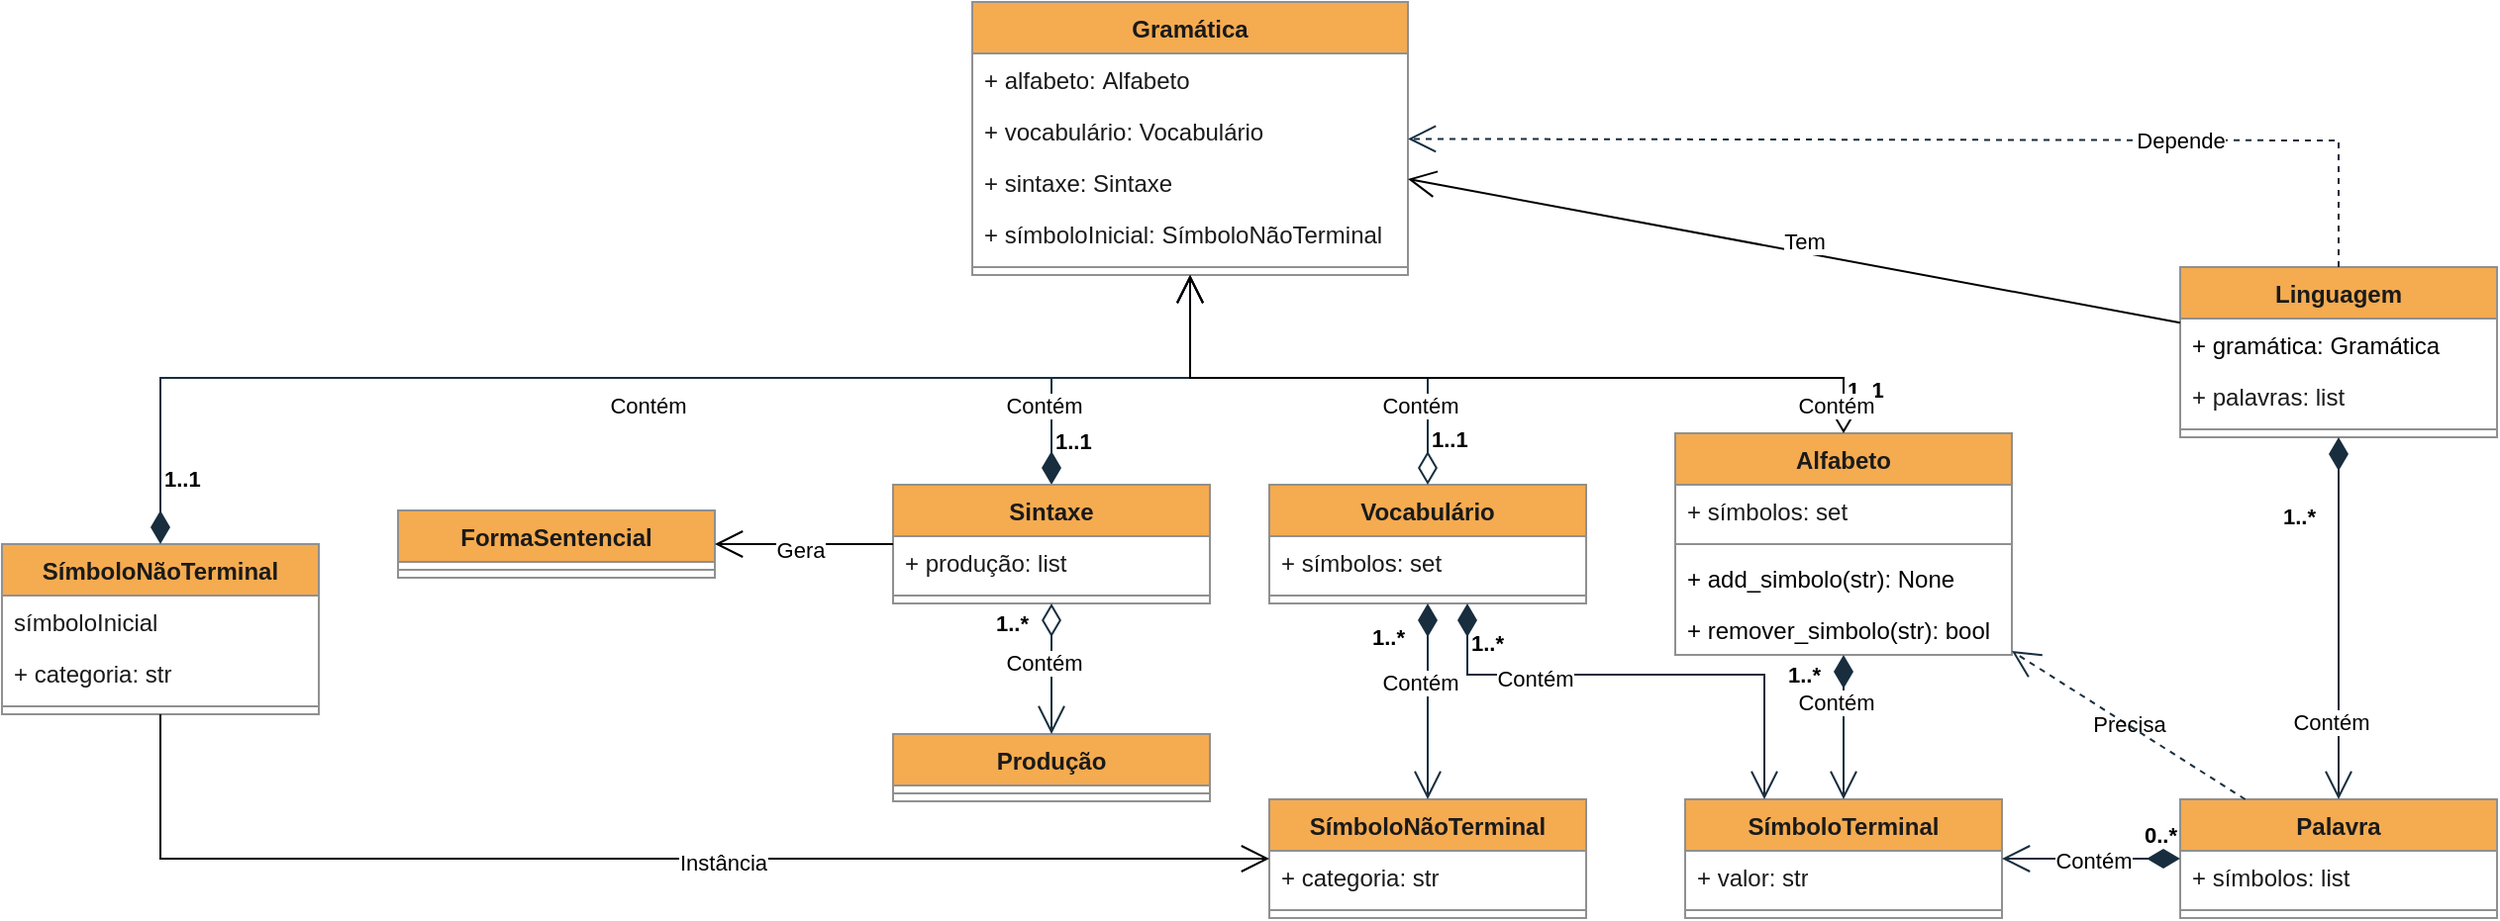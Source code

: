 <mxfile version="24.0.7" type="device">
  <diagram id="C5RBs43oDa-KdzZeNtuy" name="Page-1">
    <mxGraphModel dx="2808" dy="1683" grid="1" gridSize="10" guides="1" tooltips="1" connect="1" arrows="1" fold="1" page="1" pageScale="1" pageWidth="827" pageHeight="1169" math="0" shadow="0">
      <root>
        <mxCell id="WIyWlLk6GJQsqaUBKTNV-0" />
        <mxCell id="WIyWlLk6GJQsqaUBKTNV-1" parent="WIyWlLk6GJQsqaUBKTNV-0" />
        <mxCell id="KC9qn_wAbrLoVvTUjgyr-0" value="Palavra" style="swimlane;fontStyle=1;align=center;verticalAlign=top;childLayout=stackLayout;horizontal=1;startSize=26;horizontalStack=0;resizeParent=1;resizeParentMax=0;resizeLast=0;collapsible=1;marginBottom=0;whiteSpace=wrap;html=1;labelBackgroundColor=none;fillColor=#F5AB50;strokeColor=#909090;fontColor=#1A1A1A;" parent="WIyWlLk6GJQsqaUBKTNV-1" vertex="1">
          <mxGeometry x="270" y="183" width="160" height="60" as="geometry" />
        </mxCell>
        <mxCell id="KC9qn_wAbrLoVvTUjgyr-1" value="+ símbolos: list" style="text;strokeColor=none;fillColor=none;align=left;verticalAlign=top;spacingLeft=4;spacingRight=4;overflow=hidden;rotatable=0;points=[[0,0.5],[1,0.5]];portConstraint=eastwest;whiteSpace=wrap;html=1;labelBackgroundColor=none;fontColor=#1A1A1A;" parent="KC9qn_wAbrLoVvTUjgyr-0" vertex="1">
          <mxGeometry y="26" width="160" height="26" as="geometry" />
        </mxCell>
        <mxCell id="KC9qn_wAbrLoVvTUjgyr-2" value="" style="line;strokeWidth=1;fillColor=none;align=left;verticalAlign=middle;spacingTop=-1;spacingLeft=3;spacingRight=3;rotatable=0;labelPosition=right;points=[];portConstraint=eastwest;strokeColor=#909090;labelBackgroundColor=none;fontColor=#1A1A1A;" parent="KC9qn_wAbrLoVvTUjgyr-0" vertex="1">
          <mxGeometry y="52" width="160" height="8" as="geometry" />
        </mxCell>
        <mxCell id="KC9qn_wAbrLoVvTUjgyr-4" value="Alfabeto" style="swimlane;fontStyle=1;align=center;verticalAlign=top;childLayout=stackLayout;horizontal=1;startSize=26;horizontalStack=0;resizeParent=1;resizeParentMax=0;resizeLast=0;collapsible=1;marginBottom=0;whiteSpace=wrap;html=1;labelBackgroundColor=none;fillColor=#F5AB50;strokeColor=#909090;fontColor=#1A1A1A;" parent="WIyWlLk6GJQsqaUBKTNV-1" vertex="1">
          <mxGeometry x="15" y="-2" width="170" height="112" as="geometry" />
        </mxCell>
        <mxCell id="KC9qn_wAbrLoVvTUjgyr-5" value="+ símbolos: set" style="text;strokeColor=none;fillColor=none;align=left;verticalAlign=top;spacingLeft=4;spacingRight=4;overflow=hidden;rotatable=0;points=[[0,0.5],[1,0.5]];portConstraint=eastwest;whiteSpace=wrap;html=1;labelBackgroundColor=none;fontColor=#1A1A1A;" parent="KC9qn_wAbrLoVvTUjgyr-4" vertex="1">
          <mxGeometry y="26" width="170" height="26" as="geometry" />
        </mxCell>
        <mxCell id="KC9qn_wAbrLoVvTUjgyr-6" value="" style="line;strokeWidth=1;fillColor=none;align=left;verticalAlign=middle;spacingTop=-1;spacingLeft=3;spacingRight=3;rotatable=0;labelPosition=right;points=[];portConstraint=eastwest;strokeColor=#909090;labelBackgroundColor=none;fontColor=#1A1A1A;" parent="KC9qn_wAbrLoVvTUjgyr-4" vertex="1">
          <mxGeometry y="52" width="170" height="8" as="geometry" />
        </mxCell>
        <mxCell id="1RglcaoTcijSXRYs3s_m-5" value="+ add_simbolo(str): None" style="text;strokeColor=none;fillColor=none;align=left;verticalAlign=top;spacingLeft=4;spacingRight=4;overflow=hidden;rotatable=0;points=[[0,0.5],[1,0.5]];portConstraint=eastwest;whiteSpace=wrap;html=1;" vertex="1" parent="KC9qn_wAbrLoVvTUjgyr-4">
          <mxGeometry y="60" width="170" height="26" as="geometry" />
        </mxCell>
        <mxCell id="1RglcaoTcijSXRYs3s_m-4" value="+ remover_simbolo(str): bool" style="text;strokeColor=none;fillColor=none;align=left;verticalAlign=top;spacingLeft=4;spacingRight=4;overflow=hidden;rotatable=0;points=[[0,0.5],[1,0.5]];portConstraint=eastwest;whiteSpace=wrap;html=1;" vertex="1" parent="KC9qn_wAbrLoVvTUjgyr-4">
          <mxGeometry y="86" width="170" height="26" as="geometry" />
        </mxCell>
        <mxCell id="KC9qn_wAbrLoVvTUjgyr-8" value="Linguagem" style="swimlane;fontStyle=1;align=center;verticalAlign=top;childLayout=stackLayout;horizontal=1;startSize=26;horizontalStack=0;resizeParent=1;resizeParentMax=0;resizeLast=0;collapsible=1;marginBottom=0;whiteSpace=wrap;html=1;labelBackgroundColor=none;fillColor=#F5AB50;strokeColor=#909090;fontColor=#1A1A1A;" parent="WIyWlLk6GJQsqaUBKTNV-1" vertex="1">
          <mxGeometry x="270" y="-86" width="160" height="86" as="geometry">
            <mxRectangle x="300" y="340" width="100" height="30" as="alternateBounds" />
          </mxGeometry>
        </mxCell>
        <mxCell id="8KDkpB8A5qFGhit-usQy-15" value="+ gramática: Gramática" style="text;strokeColor=none;fillColor=none;align=left;verticalAlign=top;spacingLeft=4;spacingRight=4;overflow=hidden;rotatable=0;points=[[0,0.5],[1,0.5]];portConstraint=eastwest;whiteSpace=wrap;html=1;" parent="KC9qn_wAbrLoVvTUjgyr-8" vertex="1">
          <mxGeometry y="26" width="160" height="26" as="geometry" />
        </mxCell>
        <mxCell id="gND7RPk0W_1YS8u8bLGv-8" value="+&amp;nbsp;palavras:&amp;nbsp;list" style="text;strokeColor=none;fillColor=none;align=left;verticalAlign=top;spacingLeft=4;spacingRight=4;overflow=hidden;rotatable=0;points=[[0,0.5],[1,0.5]];portConstraint=eastwest;whiteSpace=wrap;html=1;labelBackgroundColor=none;fontColor=#1A1A1A;" parent="KC9qn_wAbrLoVvTUjgyr-8" vertex="1">
          <mxGeometry y="52" width="160" height="26" as="geometry" />
        </mxCell>
        <mxCell id="KC9qn_wAbrLoVvTUjgyr-10" value="" style="line;strokeWidth=1;fillColor=none;align=left;verticalAlign=middle;spacingTop=-1;spacingLeft=3;spacingRight=3;rotatable=0;labelPosition=right;points=[];portConstraint=eastwest;strokeColor=#909090;labelBackgroundColor=none;fontColor=#1A1A1A;" parent="KC9qn_wAbrLoVvTUjgyr-8" vertex="1">
          <mxGeometry y="78" width="160" height="8" as="geometry" />
        </mxCell>
        <mxCell id="gND7RPk0W_1YS8u8bLGv-0" value="SímboloTerminal" style="swimlane;fontStyle=1;align=center;verticalAlign=top;childLayout=stackLayout;horizontal=1;startSize=26;horizontalStack=0;resizeParent=1;resizeParentMax=0;resizeLast=0;collapsible=1;marginBottom=0;whiteSpace=wrap;html=1;labelBackgroundColor=none;fillColor=#F5AB50;strokeColor=#909090;fontColor=#1A1A1A;" parent="WIyWlLk6GJQsqaUBKTNV-1" vertex="1">
          <mxGeometry x="20" y="183" width="160" height="60" as="geometry">
            <mxRectangle x="20" y="170" width="90" height="30" as="alternateBounds" />
          </mxGeometry>
        </mxCell>
        <mxCell id="TWA2oFTpwlA6nahOtgsA-4" value="+ valor: str" style="text;strokeColor=none;fillColor=none;align=left;verticalAlign=top;spacingLeft=4;spacingRight=4;overflow=hidden;rotatable=0;points=[[0,0.5],[1,0.5]];portConstraint=eastwest;whiteSpace=wrap;html=1;labelBackgroundColor=none;fontColor=#1A1A1A;" parent="gND7RPk0W_1YS8u8bLGv-0" vertex="1">
          <mxGeometry y="26" width="160" height="26" as="geometry" />
        </mxCell>
        <mxCell id="gND7RPk0W_1YS8u8bLGv-2" value="" style="line;strokeWidth=1;fillColor=none;align=left;verticalAlign=middle;spacingTop=-1;spacingLeft=3;spacingRight=3;rotatable=0;labelPosition=right;points=[];portConstraint=eastwest;strokeColor=#909090;labelBackgroundColor=none;fontColor=#1A1A1A;" parent="gND7RPk0W_1YS8u8bLGv-0" vertex="1">
          <mxGeometry y="52" width="160" height="8" as="geometry" />
        </mxCell>
        <mxCell id="gND7RPk0W_1YS8u8bLGv-10" value="&lt;b&gt;1..*&lt;/b&gt;" style="endArrow=open;endSize=12;startArrow=diamondThin;startSize=14;startFill=1;edgeStyle=orthogonalEdgeStyle;align=left;verticalAlign=bottom;rounded=0;html=1;targetPerimeterSpacing=0;labelBackgroundColor=none;strokeColor=#182E3E;fontColor=default;" parent="WIyWlLk6GJQsqaUBKTNV-1" source="KC9qn_wAbrLoVvTUjgyr-4" target="gND7RPk0W_1YS8u8bLGv-0" edge="1">
          <mxGeometry x="-0.475" y="-30" relative="1" as="geometry">
            <mxPoint x="180" y="270" as="sourcePoint" />
            <mxPoint x="60" y="270" as="targetPoint" />
            <mxPoint as="offset" />
          </mxGeometry>
        </mxCell>
        <mxCell id="gND7RPk0W_1YS8u8bLGv-13" value="&lt;b&gt;0..*&lt;/b&gt;" style="endArrow=open;endSize=12;startArrow=diamondThin;startSize=14;startFill=1;edgeStyle=orthogonalEdgeStyle;align=left;verticalAlign=bottom;rounded=0;html=1;targetPerimeterSpacing=0;labelBackgroundColor=none;strokeColor=#182E3E;fontColor=default;" parent="WIyWlLk6GJQsqaUBKTNV-1" source="KC9qn_wAbrLoVvTUjgyr-0" target="gND7RPk0W_1YS8u8bLGv-0" edge="1">
          <mxGeometry x="-0.556" y="-3" relative="1" as="geometry">
            <mxPoint x="400" y="320" as="sourcePoint" />
            <mxPoint x="400" y="236" as="targetPoint" />
            <mxPoint as="offset" />
          </mxGeometry>
        </mxCell>
        <mxCell id="gND7RPk0W_1YS8u8bLGv-15" value="Precisa" style="endArrow=open;endSize=12;dashed=1;html=1;rounded=0;labelBackgroundColor=none;strokeColor=#182E3E;fontColor=default;" parent="WIyWlLk6GJQsqaUBKTNV-1" source="KC9qn_wAbrLoVvTUjgyr-0" target="KC9qn_wAbrLoVvTUjgyr-4" edge="1">
          <mxGeometry width="160" relative="1" as="geometry">
            <mxPoint x="570" y="260" as="sourcePoint" />
            <mxPoint x="730" y="260" as="targetPoint" />
          </mxGeometry>
        </mxCell>
        <mxCell id="TWA2oFTpwlA6nahOtgsA-2" value="&lt;b&gt;1..*&lt;/b&gt;" style="endArrow=open;endSize=12;startArrow=diamondThin;startSize=14;startFill=1;edgeStyle=orthogonalEdgeStyle;align=left;verticalAlign=bottom;rounded=0;html=1;targetPerimeterSpacing=0;labelBackgroundColor=none;strokeColor=#182E3E;fontColor=default;" parent="WIyWlLk6GJQsqaUBKTNV-1" source="KC9qn_wAbrLoVvTUjgyr-8" target="KC9qn_wAbrLoVvTUjgyr-0" edge="1">
          <mxGeometry x="-0.465" y="-30" relative="1" as="geometry">
            <mxPoint x="510" y="280" as="sourcePoint" />
            <mxPoint x="420" y="280" as="targetPoint" />
            <mxPoint as="offset" />
          </mxGeometry>
        </mxCell>
        <mxCell id="XZOa5JN2ejwMlJvhmXEw-0" value="SímboloNãoTerminal" style="swimlane;fontStyle=1;align=center;verticalAlign=top;childLayout=stackLayout;horizontal=1;startSize=26;horizontalStack=0;resizeParent=1;resizeParentMax=0;resizeLast=0;collapsible=1;marginBottom=0;whiteSpace=wrap;html=1;labelBackgroundColor=none;fillColor=#F5AB50;strokeColor=#909090;fontColor=#1A1A1A;" parent="WIyWlLk6GJQsqaUBKTNV-1" vertex="1">
          <mxGeometry x="-190" y="183" width="160" height="60" as="geometry">
            <mxRectangle x="20" y="170" width="90" height="30" as="alternateBounds" />
          </mxGeometry>
        </mxCell>
        <mxCell id="XZOa5JN2ejwMlJvhmXEw-1" value="+ categoria: str" style="text;strokeColor=none;fillColor=none;align=left;verticalAlign=top;spacingLeft=4;spacingRight=4;overflow=hidden;rotatable=0;points=[[0,0.5],[1,0.5]];portConstraint=eastwest;whiteSpace=wrap;html=1;labelBackgroundColor=none;fontColor=#1A1A1A;" parent="XZOa5JN2ejwMlJvhmXEw-0" vertex="1">
          <mxGeometry y="26" width="160" height="26" as="geometry" />
        </mxCell>
        <mxCell id="XZOa5JN2ejwMlJvhmXEw-2" value="" style="line;strokeWidth=1;fillColor=none;align=left;verticalAlign=middle;spacingTop=-1;spacingLeft=3;spacingRight=3;rotatable=0;labelPosition=right;points=[];portConstraint=eastwest;strokeColor=#909090;labelBackgroundColor=none;fontColor=#1A1A1A;" parent="XZOa5JN2ejwMlJvhmXEw-0" vertex="1">
          <mxGeometry y="52" width="160" height="8" as="geometry" />
        </mxCell>
        <mxCell id="XZOa5JN2ejwMlJvhmXEw-7" value="Vocabulário" style="swimlane;fontStyle=1;align=center;verticalAlign=top;childLayout=stackLayout;horizontal=1;startSize=26;horizontalStack=0;resizeParent=1;resizeParentMax=0;resizeLast=0;collapsible=1;marginBottom=0;whiteSpace=wrap;html=1;labelBackgroundColor=none;fillColor=#F5AB50;strokeColor=#909090;fontColor=#1A1A1A;" parent="WIyWlLk6GJQsqaUBKTNV-1" vertex="1">
          <mxGeometry x="-190" y="24" width="160" height="60" as="geometry">
            <mxRectangle x="20" y="170" width="90" height="30" as="alternateBounds" />
          </mxGeometry>
        </mxCell>
        <mxCell id="8KDkpB8A5qFGhit-usQy-0" value="+ símbolos: set" style="text;strokeColor=none;fillColor=none;align=left;verticalAlign=top;spacingLeft=4;spacingRight=4;overflow=hidden;rotatable=0;points=[[0,0.5],[1,0.5]];portConstraint=eastwest;whiteSpace=wrap;html=1;labelBackgroundColor=none;fontColor=#1A1A1A;" parent="XZOa5JN2ejwMlJvhmXEw-7" vertex="1">
          <mxGeometry y="26" width="160" height="26" as="geometry" />
        </mxCell>
        <mxCell id="XZOa5JN2ejwMlJvhmXEw-9" value="" style="line;strokeWidth=1;fillColor=none;align=left;verticalAlign=middle;spacingTop=-1;spacingLeft=3;spacingRight=3;rotatable=0;labelPosition=right;points=[];portConstraint=eastwest;strokeColor=#909090;labelBackgroundColor=none;fontColor=#1A1A1A;" parent="XZOa5JN2ejwMlJvhmXEw-7" vertex="1">
          <mxGeometry y="52" width="160" height="8" as="geometry" />
        </mxCell>
        <mxCell id="XZOa5JN2ejwMlJvhmXEw-12" value="Produção" style="swimlane;fontStyle=1;align=center;verticalAlign=top;childLayout=stackLayout;horizontal=1;startSize=26;horizontalStack=0;resizeParent=1;resizeParentMax=0;resizeLast=0;collapsible=1;marginBottom=0;whiteSpace=wrap;html=1;labelBackgroundColor=none;fillColor=#F5AB50;strokeColor=#909090;fontColor=#1A1A1A;" parent="WIyWlLk6GJQsqaUBKTNV-1" vertex="1">
          <mxGeometry x="-380" y="150" width="160" height="34" as="geometry">
            <mxRectangle x="20" y="170" width="90" height="30" as="alternateBounds" />
          </mxGeometry>
        </mxCell>
        <mxCell id="XZOa5JN2ejwMlJvhmXEw-13" value="" style="line;strokeWidth=1;fillColor=none;align=left;verticalAlign=middle;spacingTop=-1;spacingLeft=3;spacingRight=3;rotatable=0;labelPosition=right;points=[];portConstraint=eastwest;strokeColor=#909090;labelBackgroundColor=none;fontColor=#1A1A1A;" parent="XZOa5JN2ejwMlJvhmXEw-12" vertex="1">
          <mxGeometry y="26" width="160" height="8" as="geometry" />
        </mxCell>
        <mxCell id="XZOa5JN2ejwMlJvhmXEw-21" value="SímboloNãoTerminal" style="swimlane;fontStyle=1;align=center;verticalAlign=top;childLayout=stackLayout;horizontal=1;startSize=26;horizontalStack=0;resizeParent=1;resizeParentMax=0;resizeLast=0;collapsible=1;marginBottom=0;whiteSpace=wrap;html=1;labelBackgroundColor=none;fillColor=#F5AB50;strokeColor=#909090;fontColor=#1A1A1A;" parent="WIyWlLk6GJQsqaUBKTNV-1" vertex="1">
          <mxGeometry x="-830" y="54" width="160" height="86" as="geometry">
            <mxRectangle x="20" y="170" width="90" height="30" as="alternateBounds" />
          </mxGeometry>
        </mxCell>
        <mxCell id="XZOa5JN2ejwMlJvhmXEw-24" value="símboloInicial" style="text;strokeColor=none;fillColor=none;align=left;verticalAlign=top;spacingLeft=4;spacingRight=4;overflow=hidden;rotatable=0;points=[[0,0.5],[1,0.5]];portConstraint=eastwest;whiteSpace=wrap;html=1;labelBackgroundColor=none;fontColor=#1A1A1A;" parent="XZOa5JN2ejwMlJvhmXEw-21" vertex="1">
          <mxGeometry y="26" width="160" height="26" as="geometry" />
        </mxCell>
        <mxCell id="XZOa5JN2ejwMlJvhmXEw-22" value="+ categoria: str" style="text;strokeColor=none;fillColor=none;align=left;verticalAlign=top;spacingLeft=4;spacingRight=4;overflow=hidden;rotatable=0;points=[[0,0.5],[1,0.5]];portConstraint=eastwest;whiteSpace=wrap;html=1;labelBackgroundColor=none;fontColor=#1A1A1A;" parent="XZOa5JN2ejwMlJvhmXEw-21" vertex="1">
          <mxGeometry y="52" width="160" height="26" as="geometry" />
        </mxCell>
        <mxCell id="XZOa5JN2ejwMlJvhmXEw-23" value="" style="line;strokeWidth=1;fillColor=none;align=left;verticalAlign=middle;spacingTop=-1;spacingLeft=3;spacingRight=3;rotatable=0;labelPosition=right;points=[];portConstraint=eastwest;strokeColor=#909090;labelBackgroundColor=none;fontColor=#1A1A1A;" parent="XZOa5JN2ejwMlJvhmXEw-21" vertex="1">
          <mxGeometry y="78" width="160" height="8" as="geometry" />
        </mxCell>
        <mxCell id="XZOa5JN2ejwMlJvhmXEw-25" value="" style="endArrow=open;startArrow=none;endFill=0;startFill=0;html=1;rounded=0;endSize=12;" parent="WIyWlLk6GJQsqaUBKTNV-1" source="XZOa5JN2ejwMlJvhmXEw-21" target="XZOa5JN2ejwMlJvhmXEw-0" edge="1">
          <mxGeometry width="160" relative="1" as="geometry">
            <mxPoint x="-380" y="150" as="sourcePoint" />
            <mxPoint x="-220" y="150" as="targetPoint" />
            <Array as="points">
              <mxPoint x="-750" y="213" />
            </Array>
          </mxGeometry>
        </mxCell>
        <mxCell id="XZOa5JN2ejwMlJvhmXEw-34" value="Instância" style="edgeLabel;html=1;align=center;verticalAlign=middle;resizable=0;points=[];" parent="XZOa5JN2ejwMlJvhmXEw-25" connectable="0" vertex="1">
          <mxGeometry x="0.127" y="-2" relative="1" as="geometry">
            <mxPoint as="offset" />
          </mxGeometry>
        </mxCell>
        <mxCell id="XZOa5JN2ejwMlJvhmXEw-26" value="Gramática" style="swimlane;fontStyle=1;align=center;verticalAlign=top;childLayout=stackLayout;horizontal=1;startSize=26;horizontalStack=0;resizeParent=1;resizeParentMax=0;resizeLast=0;collapsible=1;marginBottom=0;whiteSpace=wrap;html=1;labelBackgroundColor=none;fillColor=#F5AB50;strokeColor=#909090;fontColor=#1A1A1A;" parent="WIyWlLk6GJQsqaUBKTNV-1" vertex="1">
          <mxGeometry x="-340" y="-220" width="220" height="138" as="geometry">
            <mxRectangle x="20" y="170" width="90" height="30" as="alternateBounds" />
          </mxGeometry>
        </mxCell>
        <mxCell id="8KDkpB8A5qFGhit-usQy-11" value="+ alfabeto:&amp;nbsp;Alfabeto" style="text;strokeColor=none;fillColor=none;align=left;verticalAlign=top;spacingLeft=4;spacingRight=4;overflow=hidden;rotatable=0;points=[[0,0.5],[1,0.5]];portConstraint=eastwest;whiteSpace=wrap;html=1;labelBackgroundColor=none;fontColor=#1A1A1A;" parent="XZOa5JN2ejwMlJvhmXEw-26" vertex="1">
          <mxGeometry y="26" width="220" height="26" as="geometry" />
        </mxCell>
        <mxCell id="8KDkpB8A5qFGhit-usQy-9" value="+ vocabulário:&amp;nbsp;Vocabulário" style="text;strokeColor=none;fillColor=none;align=left;verticalAlign=top;spacingLeft=4;spacingRight=4;overflow=hidden;rotatable=0;points=[[0,0.5],[1,0.5]];portConstraint=eastwest;whiteSpace=wrap;html=1;labelBackgroundColor=none;fontColor=#1A1A1A;" parent="XZOa5JN2ejwMlJvhmXEw-26" vertex="1">
          <mxGeometry y="52" width="220" height="26" as="geometry" />
        </mxCell>
        <mxCell id="8KDkpB8A5qFGhit-usQy-10" value="+ sintaxe:&amp;nbsp;Sintaxe" style="text;strokeColor=none;fillColor=none;align=left;verticalAlign=top;spacingLeft=4;spacingRight=4;overflow=hidden;rotatable=0;points=[[0,0.5],[1,0.5]];portConstraint=eastwest;whiteSpace=wrap;html=1;labelBackgroundColor=none;fontColor=#1A1A1A;" parent="XZOa5JN2ejwMlJvhmXEw-26" vertex="1">
          <mxGeometry y="78" width="220" height="26" as="geometry" />
        </mxCell>
        <mxCell id="8KDkpB8A5qFGhit-usQy-6" value="+ símboloInicial:&amp;nbsp;SímboloNãoTerminal" style="text;strokeColor=none;fillColor=none;align=left;verticalAlign=top;spacingLeft=4;spacingRight=4;overflow=hidden;rotatable=0;points=[[0,0.5],[1,0.5]];portConstraint=eastwest;whiteSpace=wrap;html=1;labelBackgroundColor=none;fontColor=#1A1A1A;" parent="XZOa5JN2ejwMlJvhmXEw-26" vertex="1">
          <mxGeometry y="104" width="220" height="26" as="geometry" />
        </mxCell>
        <mxCell id="XZOa5JN2ejwMlJvhmXEw-27" value="" style="line;strokeWidth=1;fillColor=none;align=left;verticalAlign=middle;spacingTop=-1;spacingLeft=3;spacingRight=3;rotatable=0;labelPosition=right;points=[];portConstraint=eastwest;strokeColor=#909090;labelBackgroundColor=none;fontColor=#1A1A1A;" parent="XZOa5JN2ejwMlJvhmXEw-26" vertex="1">
          <mxGeometry y="130" width="220" height="8" as="geometry" />
        </mxCell>
        <mxCell id="XZOa5JN2ejwMlJvhmXEw-29" value="&lt;b&gt;1..1&lt;/b&gt;" style="endArrow=open;endSize=12;startArrow=diamondThin;startSize=14;startFill=0;edgeStyle=orthogonalEdgeStyle;align=left;verticalAlign=bottom;rounded=0;html=1;targetPerimeterSpacing=0;labelBackgroundColor=none;strokeColor=#182E3E;fontColor=default;" parent="WIyWlLk6GJQsqaUBKTNV-1" source="XZOa5JN2ejwMlJvhmXEw-7" target="XZOa5JN2ejwMlJvhmXEw-26" edge="1">
          <mxGeometry x="-0.878" relative="1" as="geometry">
            <mxPoint x="-170" y="11" as="sourcePoint" />
            <mxPoint x="-500" y="-99" as="targetPoint" />
            <mxPoint as="offset" />
            <Array as="points">
              <mxPoint x="-110" y="-30" />
              <mxPoint x="-230" y="-30" />
            </Array>
          </mxGeometry>
        </mxCell>
        <mxCell id="XZOa5JN2ejwMlJvhmXEw-30" value="&lt;b&gt;1..1&lt;br&gt;&lt;/b&gt;" style="endArrow=open;endSize=12;startArrow=diamondThin;startSize=14;startFill=1;edgeStyle=orthogonalEdgeStyle;align=left;verticalAlign=bottom;rounded=0;html=1;targetPerimeterSpacing=0;labelBackgroundColor=none;strokeColor=#182E3E;fontColor=default;" parent="WIyWlLk6GJQsqaUBKTNV-1" source="3rAQtkAcfbmT3sl82F9G-8" target="XZOa5JN2ejwMlJvhmXEw-26" edge="1">
          <mxGeometry x="-0.844" relative="1" as="geometry">
            <mxPoint x="-360" as="sourcePoint" />
            <mxPoint x="-420" y="-110" as="targetPoint" />
            <mxPoint as="offset" />
            <Array as="points">
              <mxPoint x="-300" y="-30" />
              <mxPoint x="-230" y="-30" />
            </Array>
          </mxGeometry>
        </mxCell>
        <mxCell id="XZOa5JN2ejwMlJvhmXEw-31" value="&lt;b&gt;1..1&lt;/b&gt;" style="endArrow=open;endSize=12;startArrow=diamondThin;startSize=14;startFill=1;edgeStyle=orthogonalEdgeStyle;align=left;verticalAlign=bottom;rounded=0;html=1;targetPerimeterSpacing=0;labelBackgroundColor=none;strokeColor=#182E3E;fontColor=default;" parent="WIyWlLk6GJQsqaUBKTNV-1" source="XZOa5JN2ejwMlJvhmXEw-21" target="XZOa5JN2ejwMlJvhmXEw-26" edge="1">
          <mxGeometry x="-0.926" relative="1" as="geometry">
            <mxPoint x="-500" y="10" as="sourcePoint" />
            <mxPoint x="-560" y="-110" as="targetPoint" />
            <mxPoint as="offset" />
            <Array as="points">
              <mxPoint x="-750" y="-30" />
              <mxPoint x="-230" y="-30" />
            </Array>
          </mxGeometry>
        </mxCell>
        <mxCell id="XZOa5JN2ejwMlJvhmXEw-32" value="&lt;b&gt;1..1&lt;/b&gt;" style="endArrow=open;html=1;endSize=12;startArrow=diamondThin;startSize=14;startFill=0;edgeStyle=orthogonalEdgeStyle;align=left;verticalAlign=bottom;rounded=0;" parent="WIyWlLk6GJQsqaUBKTNV-1" source="KC9qn_wAbrLoVvTUjgyr-4" target="XZOa5JN2ejwMlJvhmXEw-26" edge="1">
          <mxGeometry x="-0.936" relative="1" as="geometry">
            <mxPoint x="-20" y="-70" as="sourcePoint" />
            <mxPoint x="140" y="-70" as="targetPoint" />
            <Array as="points">
              <mxPoint x="100" y="-30" />
              <mxPoint x="-230" y="-30" />
            </Array>
            <mxPoint as="offset" />
          </mxGeometry>
        </mxCell>
        <mxCell id="boXs6xUsarNE2KnVWenK-3" value="Contém" style="edgeLabel;html=1;align=center;verticalAlign=middle;resizable=0;points=[];" parent="WIyWlLk6GJQsqaUBKTNV-1" connectable="0" vertex="1">
          <mxGeometry x="360" y="150" as="geometry">
            <mxPoint x="-14" y="-6" as="offset" />
          </mxGeometry>
        </mxCell>
        <mxCell id="boXs6xUsarNE2KnVWenK-4" value="Contém" style="edgeLabel;html=1;align=center;verticalAlign=middle;resizable=0;points=[];" parent="WIyWlLk6GJQsqaUBKTNV-1" connectable="0" vertex="1">
          <mxGeometry x="240" y="220" as="geometry">
            <mxPoint x="-14" y="-6" as="offset" />
          </mxGeometry>
        </mxCell>
        <mxCell id="boXs6xUsarNE2KnVWenK-5" value="Contém" style="edgeLabel;html=1;align=center;verticalAlign=middle;resizable=0;points=[];" parent="WIyWlLk6GJQsqaUBKTNV-1" connectable="0" vertex="1">
          <mxGeometry x="110" y="140" as="geometry">
            <mxPoint x="-14" y="-6" as="offset" />
          </mxGeometry>
        </mxCell>
        <mxCell id="boXs6xUsarNE2KnVWenK-6" value="Contém" style="edgeLabel;html=1;align=center;verticalAlign=middle;resizable=0;points=[];" parent="WIyWlLk6GJQsqaUBKTNV-1" connectable="0" vertex="1">
          <mxGeometry x="110" y="-10" as="geometry">
            <mxPoint x="-14" y="-6" as="offset" />
          </mxGeometry>
        </mxCell>
        <mxCell id="boXs6xUsarNE2KnVWenK-7" value="Contém" style="edgeLabel;html=1;align=center;verticalAlign=middle;resizable=0;points=[];" parent="WIyWlLk6GJQsqaUBKTNV-1" connectable="0" vertex="1">
          <mxGeometry x="-100" y="-10" as="geometry">
            <mxPoint x="-14" y="-6" as="offset" />
          </mxGeometry>
        </mxCell>
        <mxCell id="boXs6xUsarNE2KnVWenK-8" value="Contém" style="edgeLabel;html=1;align=center;verticalAlign=middle;resizable=0;points=[];" parent="WIyWlLk6GJQsqaUBKTNV-1" connectable="0" vertex="1">
          <mxGeometry x="-290" y="-10" as="geometry">
            <mxPoint x="-14" y="-6" as="offset" />
          </mxGeometry>
        </mxCell>
        <mxCell id="boXs6xUsarNE2KnVWenK-9" value="Contém" style="edgeLabel;html=1;align=center;verticalAlign=middle;resizable=0;points=[];" parent="WIyWlLk6GJQsqaUBKTNV-1" connectable="0" vertex="1">
          <mxGeometry x="-490" y="-10" as="geometry">
            <mxPoint x="-14" y="-6" as="offset" />
          </mxGeometry>
        </mxCell>
        <mxCell id="3rAQtkAcfbmT3sl82F9G-2" value="&lt;b&gt;1..*&lt;/b&gt;" style="endArrow=open;endSize=12;startArrow=diamondThin;startSize=14;startFill=1;edgeStyle=orthogonalEdgeStyle;align=left;verticalAlign=bottom;rounded=0;html=1;targetPerimeterSpacing=0;labelBackgroundColor=none;strokeColor=#182E3E;fontColor=default;" parent="WIyWlLk6GJQsqaUBKTNV-1" source="XZOa5JN2ejwMlJvhmXEw-7" target="XZOa5JN2ejwMlJvhmXEw-0" edge="1">
          <mxGeometry x="-0.475" y="-30" relative="1" as="geometry">
            <mxPoint x="-140" y="70" as="sourcePoint" />
            <mxPoint x="-140" y="169" as="targetPoint" />
            <mxPoint as="offset" />
          </mxGeometry>
        </mxCell>
        <mxCell id="3rAQtkAcfbmT3sl82F9G-3" value="Contém" style="edgeLabel;html=1;align=center;verticalAlign=middle;resizable=0;points=[];" parent="WIyWlLk6GJQsqaUBKTNV-1" connectable="0" vertex="1">
          <mxGeometry x="-100" y="130" as="geometry">
            <mxPoint x="-14" y="-6" as="offset" />
          </mxGeometry>
        </mxCell>
        <mxCell id="3rAQtkAcfbmT3sl82F9G-4" value="&lt;b&gt;1..*&lt;/b&gt;" style="endArrow=open;endSize=12;startArrow=diamondThin;startSize=14;startFill=1;edgeStyle=orthogonalEdgeStyle;align=left;verticalAlign=bottom;rounded=0;html=1;targetPerimeterSpacing=0;labelBackgroundColor=none;strokeColor=#182E3E;fontColor=default;" parent="WIyWlLk6GJQsqaUBKTNV-1" source="XZOa5JN2ejwMlJvhmXEw-7" target="gND7RPk0W_1YS8u8bLGv-0" edge="1">
          <mxGeometry x="-0.767" relative="1" as="geometry">
            <mxPoint x="-30" y="67.5" as="sourcePoint" />
            <mxPoint x="-30" y="192.5" as="targetPoint" />
            <mxPoint as="offset" />
            <Array as="points">
              <mxPoint x="-90" y="120" />
              <mxPoint x="60" y="120" />
            </Array>
          </mxGeometry>
        </mxCell>
        <mxCell id="3rAQtkAcfbmT3sl82F9G-5" value="Contém" style="edgeLabel;html=1;align=center;verticalAlign=middle;resizable=0;points=[];" parent="WIyWlLk6GJQsqaUBKTNV-1" connectable="0" vertex="1">
          <mxGeometry x="-130" y="84" as="geometry">
            <mxPoint x="74" y="38" as="offset" />
          </mxGeometry>
        </mxCell>
        <mxCell id="3rAQtkAcfbmT3sl82F9G-8" value="Sintaxe" style="swimlane;fontStyle=1;align=center;verticalAlign=top;childLayout=stackLayout;horizontal=1;startSize=26;horizontalStack=0;resizeParent=1;resizeParentMax=0;resizeLast=0;collapsible=1;marginBottom=0;whiteSpace=wrap;html=1;labelBackgroundColor=none;fillColor=#F5AB50;strokeColor=#909090;fontColor=#1A1A1A;" parent="WIyWlLk6GJQsqaUBKTNV-1" vertex="1">
          <mxGeometry x="-380" y="24" width="160" height="60" as="geometry">
            <mxRectangle x="20" y="170" width="90" height="30" as="alternateBounds" />
          </mxGeometry>
        </mxCell>
        <mxCell id="8KDkpB8A5qFGhit-usQy-2" value="+ produção: list" style="text;strokeColor=none;fillColor=none;align=left;verticalAlign=top;spacingLeft=4;spacingRight=4;overflow=hidden;rotatable=0;points=[[0,0.5],[1,0.5]];portConstraint=eastwest;whiteSpace=wrap;html=1;labelBackgroundColor=none;fontColor=#1A1A1A;" parent="3rAQtkAcfbmT3sl82F9G-8" vertex="1">
          <mxGeometry y="26" width="160" height="26" as="geometry" />
        </mxCell>
        <mxCell id="3rAQtkAcfbmT3sl82F9G-9" value="" style="line;strokeWidth=1;fillColor=none;align=left;verticalAlign=middle;spacingTop=-1;spacingLeft=3;spacingRight=3;rotatable=0;labelPosition=right;points=[];portConstraint=eastwest;strokeColor=#909090;labelBackgroundColor=none;fontColor=#1A1A1A;" parent="3rAQtkAcfbmT3sl82F9G-8" vertex="1">
          <mxGeometry y="52" width="160" height="8" as="geometry" />
        </mxCell>
        <mxCell id="8KDkpB8A5qFGhit-usQy-7" value="&lt;b&gt;1..*&lt;br&gt;&lt;/b&gt;" style="endArrow=open;endSize=12;startArrow=diamondThin;startSize=14;startFill=0;edgeStyle=orthogonalEdgeStyle;align=left;verticalAlign=bottom;rounded=0;html=1;targetPerimeterSpacing=0;labelBackgroundColor=none;strokeColor=#182E3E;fontColor=default;" parent="WIyWlLk6GJQsqaUBKTNV-1" source="3rAQtkAcfbmT3sl82F9G-8" target="XZOa5JN2ejwMlJvhmXEw-12" edge="1">
          <mxGeometry x="-0.429" y="-30" relative="1" as="geometry">
            <mxPoint x="-350" y="110" as="sourcePoint" />
            <mxPoint x="-280" y="110" as="targetPoint" />
            <mxPoint as="offset" />
            <Array as="points" />
          </mxGeometry>
        </mxCell>
        <mxCell id="8KDkpB8A5qFGhit-usQy-12" value="Contém" style="edgeLabel;html=1;align=center;verticalAlign=middle;resizable=0;points=[];" parent="WIyWlLk6GJQsqaUBKTNV-1" connectable="0" vertex="1">
          <mxGeometry x="-290" y="120" as="geometry">
            <mxPoint x="-14" y="-6" as="offset" />
          </mxGeometry>
        </mxCell>
        <mxCell id="8KDkpB8A5qFGhit-usQy-13" value="&lt;span style=&quot;background-color: rgb(255, 255, 255);&quot;&gt;Depende&lt;/span&gt;" style="endArrow=open;endSize=12;dashed=1;html=1;rounded=0;labelBackgroundColor=none;strokeColor=#182E3E;fontColor=default;" parent="WIyWlLk6GJQsqaUBKTNV-1" source="KC9qn_wAbrLoVvTUjgyr-8" target="XZOa5JN2ejwMlJvhmXEw-26" edge="1">
          <mxGeometry x="-0.458" width="160" relative="1" as="geometry">
            <mxPoint x="-20" y="-180" as="sourcePoint" />
            <mxPoint x="-20" y="-120" as="targetPoint" />
            <Array as="points">
              <mxPoint x="350" y="-150" />
            </Array>
            <mxPoint as="offset" />
          </mxGeometry>
        </mxCell>
        <mxCell id="8KDkpB8A5qFGhit-usQy-20" value="" style="endArrow=open;startArrow=none;endFill=0;startFill=0;html=1;rounded=0;endSize=12;" parent="WIyWlLk6GJQsqaUBKTNV-1" source="KC9qn_wAbrLoVvTUjgyr-8" target="XZOa5JN2ejwMlJvhmXEw-26" edge="1">
          <mxGeometry width="160" relative="1" as="geometry">
            <mxPoint x="20" y="-120" as="sourcePoint" />
            <mxPoint x="180" y="-120" as="targetPoint" />
          </mxGeometry>
        </mxCell>
        <mxCell id="8KDkpB8A5qFGhit-usQy-22" value="Tem" style="edgeLabel;html=1;align=center;verticalAlign=middle;resizable=0;points=[];" parent="8KDkpB8A5qFGhit-usQy-20" connectable="0" vertex="1">
          <mxGeometry x="-0.208" y="-1" relative="1" as="geometry">
            <mxPoint x="-36" y="-12" as="offset" />
          </mxGeometry>
        </mxCell>
        <mxCell id="8KDkpB8A5qFGhit-usQy-25" value="FormaSentencial" style="swimlane;fontStyle=1;align=center;verticalAlign=top;childLayout=stackLayout;horizontal=1;startSize=26;horizontalStack=0;resizeParent=1;resizeParentMax=0;resizeLast=0;collapsible=1;marginBottom=0;whiteSpace=wrap;html=1;labelBackgroundColor=none;fillColor=#F5AB50;strokeColor=#909090;fontColor=#1A1A1A;" parent="WIyWlLk6GJQsqaUBKTNV-1" vertex="1">
          <mxGeometry x="-630" y="37" width="160" height="34" as="geometry">
            <mxRectangle x="20" y="170" width="90" height="30" as="alternateBounds" />
          </mxGeometry>
        </mxCell>
        <mxCell id="8KDkpB8A5qFGhit-usQy-26" value="" style="line;strokeWidth=1;fillColor=none;align=left;verticalAlign=middle;spacingTop=-1;spacingLeft=3;spacingRight=3;rotatable=0;labelPosition=right;points=[];portConstraint=eastwest;strokeColor=#909090;labelBackgroundColor=none;fontColor=#1A1A1A;" parent="8KDkpB8A5qFGhit-usQy-25" vertex="1">
          <mxGeometry y="26" width="160" height="8" as="geometry" />
        </mxCell>
        <mxCell id="3oCouhRHpkfQopcsgL7M-0" value="" style="endArrow=open;endFill=1;endSize=12;html=1;rounded=0;" parent="WIyWlLk6GJQsqaUBKTNV-1" source="3rAQtkAcfbmT3sl82F9G-8" target="8KDkpB8A5qFGhit-usQy-25" edge="1">
          <mxGeometry width="160" relative="1" as="geometry">
            <mxPoint x="-420" y="10" as="sourcePoint" />
            <mxPoint x="-270" y="-80" as="targetPoint" />
          </mxGeometry>
        </mxCell>
        <mxCell id="3oCouhRHpkfQopcsgL7M-7" value="Gera" style="edgeLabel;html=1;align=center;verticalAlign=middle;resizable=0;points=[];" parent="3oCouhRHpkfQopcsgL7M-0" connectable="0" vertex="1">
          <mxGeometry x="0.044" y="3" relative="1" as="geometry">
            <mxPoint as="offset" />
          </mxGeometry>
        </mxCell>
      </root>
    </mxGraphModel>
  </diagram>
</mxfile>
